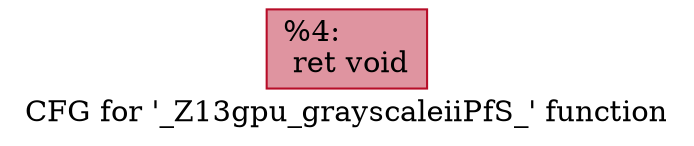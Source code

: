 digraph "CFG for '_Z13gpu_grayscaleiiPfS_' function" {
	label="CFG for '_Z13gpu_grayscaleiiPfS_' function";

	Node0x5dcc970 [shape=record,color="#b70d28ff", style=filled, fillcolor="#b70d2870",label="{%4:\l  ret void\l}"];
}
